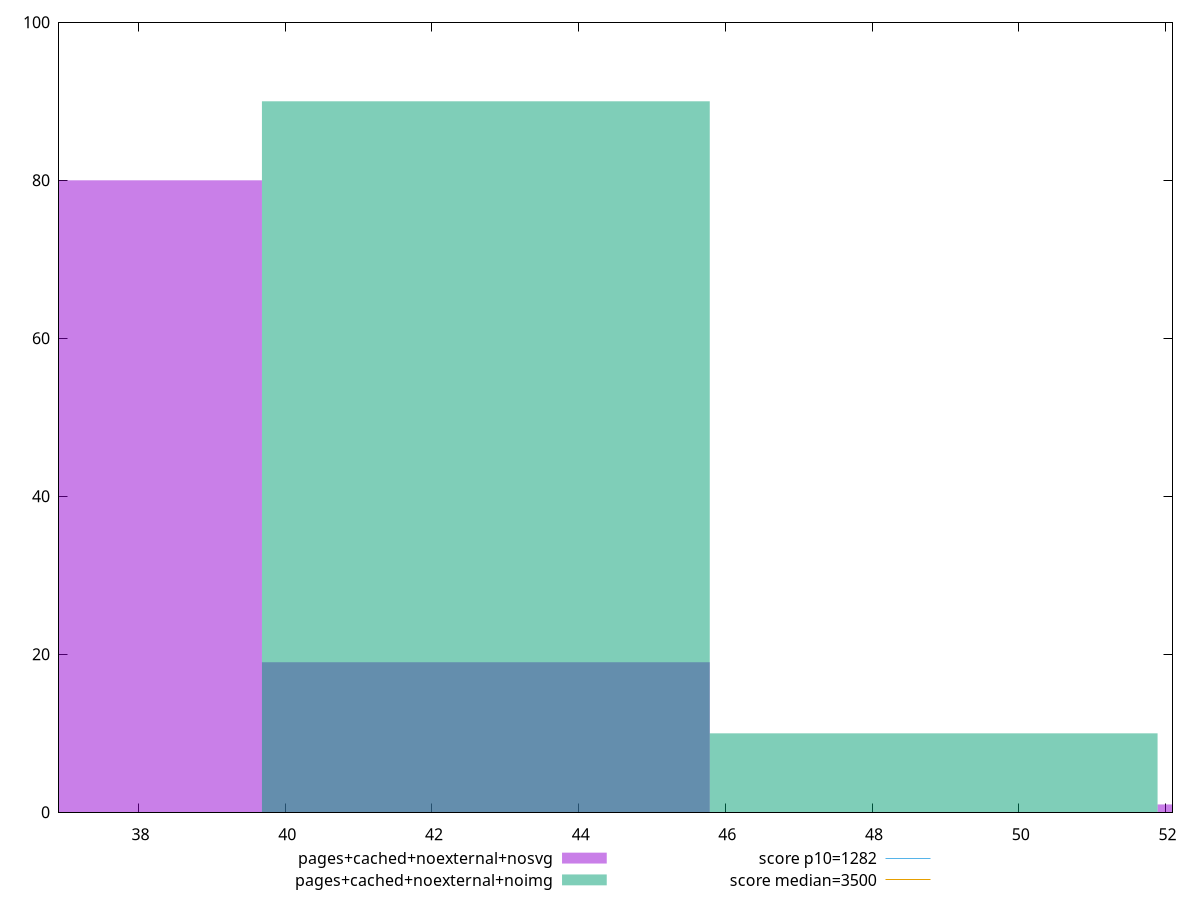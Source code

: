 reset

$pagesCachedNoexternalNosvg <<EOF
36.63005226767609 80
42.73506097895544 19
54.94507840151413 1
EOF

$pagesCachedNoexternalNoimg <<EOF
42.73506097895544 90
48.840069690234785 10
EOF

set key outside below
set boxwidth 6.105008711279348
set xrange [36.91599999999999:52.095999999999975]
set yrange [0:100]
set style fill transparent solid 0.5 noborder

set parametric
set terminal svg size 640, 500 enhanced background rgb 'white'
set output "report_00007_2020-12-11T15:55:29.892Z/bootup-time/comparison/histogram/7_vs_8.svg"

plot $pagesCachedNoexternalNosvg title "pages+cached+noexternal+nosvg" with boxes, \
     $pagesCachedNoexternalNoimg title "pages+cached+noexternal+noimg" with boxes, \
     1282,t title "score p10=1282", \
     3500,t title "score median=3500"

reset
